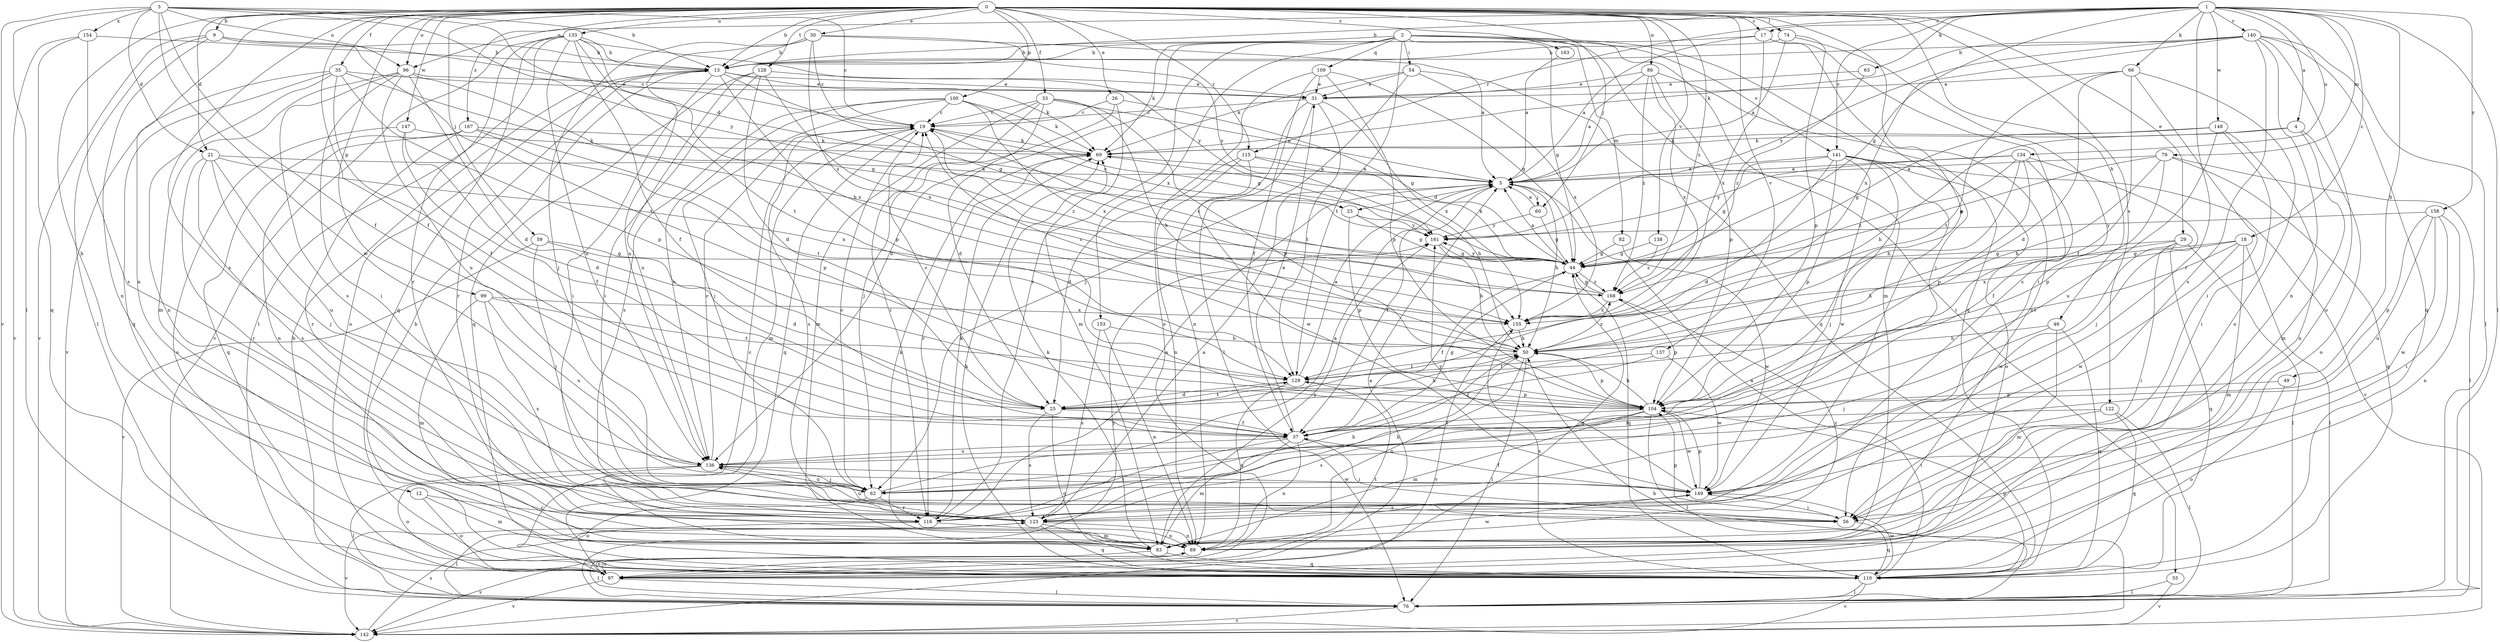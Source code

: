 strict digraph  {
0;
1;
2;
3;
4;
5;
9;
12;
13;
17;
18;
19;
21;
23;
25;
26;
29;
30;
31;
33;
35;
37;
44;
46;
49;
50;
54;
55;
56;
59;
60;
62;
63;
66;
69;
74;
76;
79;
82;
83;
86;
89;
96;
97;
99;
100;
104;
109;
110;
115;
116;
122;
123;
128;
129;
133;
134;
136;
137;
138;
140;
141;
142;
147;
148;
149;
153;
154;
155;
158;
161;
163;
167;
168;
0 -> 9  [label=b];
0 -> 12  [label=b];
0 -> 13  [label=b];
0 -> 17  [label=c];
0 -> 21  [label=d];
0 -> 26  [label=e];
0 -> 29  [label=e];
0 -> 30  [label=e];
0 -> 33  [label=f];
0 -> 35  [label=f];
0 -> 37  [label=f];
0 -> 46  [label=h];
0 -> 59  [label=j];
0 -> 60  [label=j];
0 -> 74  [label=l];
0 -> 86  [label=n];
0 -> 89  [label=n];
0 -> 96  [label=o];
0 -> 99  [label=p];
0 -> 100  [label=p];
0 -> 104  [label=p];
0 -> 115  [label=r];
0 -> 122  [label=s];
0 -> 123  [label=s];
0 -> 128  [label=t];
0 -> 133  [label=u];
0 -> 137  [label=v];
0 -> 138  [label=v];
0 -> 147  [label=w];
0 -> 163  [label=z];
0 -> 167  [label=z];
0 -> 168  [label=z];
1 -> 4  [label=a];
1 -> 13  [label=b];
1 -> 17  [label=c];
1 -> 18  [label=c];
1 -> 44  [label=g];
1 -> 49  [label=h];
1 -> 63  [label=k];
1 -> 66  [label=k];
1 -> 76  [label=l];
1 -> 79  [label=m];
1 -> 96  [label=o];
1 -> 115  [label=r];
1 -> 116  [label=r];
1 -> 134  [label=u];
1 -> 140  [label=v];
1 -> 141  [label=v];
1 -> 148  [label=w];
1 -> 158  [label=y];
2 -> 13  [label=b];
2 -> 44  [label=g];
2 -> 54  [label=i];
2 -> 55  [label=i];
2 -> 69  [label=k];
2 -> 82  [label=m];
2 -> 83  [label=m];
2 -> 109  [label=q];
2 -> 110  [label=q];
2 -> 116  [label=r];
2 -> 129  [label=t];
2 -> 136  [label=u];
2 -> 141  [label=v];
2 -> 153  [label=x];
3 -> 13  [label=b];
3 -> 19  [label=c];
3 -> 21  [label=d];
3 -> 23  [label=d];
3 -> 37  [label=f];
3 -> 76  [label=l];
3 -> 96  [label=o];
3 -> 142  [label=v];
3 -> 149  [label=w];
3 -> 154  [label=x];
3 -> 161  [label=y];
4 -> 50  [label=h];
4 -> 69  [label=k];
4 -> 83  [label=m];
4 -> 97  [label=o];
5 -> 23  [label=d];
5 -> 37  [label=f];
5 -> 50  [label=h];
5 -> 60  [label=j];
9 -> 13  [label=b];
9 -> 19  [label=c];
9 -> 76  [label=l];
9 -> 89  [label=n];
9 -> 129  [label=t];
9 -> 142  [label=v];
12 -> 83  [label=m];
12 -> 97  [label=o];
12 -> 116  [label=r];
13 -> 31  [label=e];
13 -> 44  [label=g];
13 -> 56  [label=i];
13 -> 69  [label=k];
13 -> 97  [label=o];
13 -> 104  [label=p];
13 -> 116  [label=r];
17 -> 5  [label=a];
17 -> 13  [label=b];
17 -> 62  [label=j];
17 -> 123  [label=s];
17 -> 155  [label=x];
18 -> 44  [label=g];
18 -> 76  [label=l];
18 -> 83  [label=m];
18 -> 129  [label=t];
18 -> 149  [label=w];
18 -> 155  [label=x];
19 -> 69  [label=k];
19 -> 83  [label=m];
19 -> 110  [label=q];
19 -> 123  [label=s];
19 -> 168  [label=z];
21 -> 5  [label=a];
21 -> 62  [label=j];
21 -> 116  [label=r];
21 -> 123  [label=s];
21 -> 136  [label=u];
21 -> 155  [label=x];
23 -> 19  [label=c];
23 -> 44  [label=g];
23 -> 104  [label=p];
23 -> 161  [label=y];
25 -> 19  [label=c];
25 -> 37  [label=f];
25 -> 50  [label=h];
25 -> 110  [label=q];
25 -> 123  [label=s];
25 -> 129  [label=t];
26 -> 19  [label=c];
26 -> 44  [label=g];
26 -> 62  [label=j];
26 -> 83  [label=m];
29 -> 44  [label=g];
29 -> 50  [label=h];
29 -> 56  [label=i];
29 -> 76  [label=l];
29 -> 110  [label=q];
29 -> 149  [label=w];
30 -> 5  [label=a];
30 -> 13  [label=b];
30 -> 19  [label=c];
30 -> 62  [label=j];
30 -> 136  [label=u];
30 -> 161  [label=y];
30 -> 168  [label=z];
31 -> 19  [label=c];
31 -> 76  [label=l];
31 -> 89  [label=n];
31 -> 129  [label=t];
31 -> 155  [label=x];
33 -> 5  [label=a];
33 -> 19  [label=c];
33 -> 25  [label=d];
33 -> 50  [label=h];
33 -> 83  [label=m];
33 -> 104  [label=p];
33 -> 116  [label=r];
35 -> 31  [label=e];
35 -> 37  [label=f];
35 -> 89  [label=n];
35 -> 104  [label=p];
35 -> 110  [label=q];
35 -> 142  [label=v];
35 -> 155  [label=x];
37 -> 31  [label=e];
37 -> 44  [label=g];
37 -> 56  [label=i];
37 -> 83  [label=m];
37 -> 89  [label=n];
37 -> 116  [label=r];
37 -> 136  [label=u];
44 -> 5  [label=a];
44 -> 37  [label=f];
44 -> 69  [label=k];
44 -> 110  [label=q];
44 -> 161  [label=y];
44 -> 168  [label=z];
46 -> 50  [label=h];
46 -> 62  [label=j];
46 -> 83  [label=m];
46 -> 110  [label=q];
49 -> 97  [label=o];
49 -> 104  [label=p];
50 -> 19  [label=c];
50 -> 76  [label=l];
50 -> 89  [label=n];
50 -> 104  [label=p];
50 -> 129  [label=t];
50 -> 168  [label=z];
54 -> 31  [label=e];
54 -> 62  [label=j];
54 -> 69  [label=k];
54 -> 110  [label=q];
54 -> 155  [label=x];
55 -> 76  [label=l];
55 -> 142  [label=v];
56 -> 104  [label=p];
56 -> 110  [label=q];
56 -> 136  [label=u];
59 -> 25  [label=d];
59 -> 44  [label=g];
59 -> 62  [label=j];
59 -> 142  [label=v];
60 -> 5  [label=a];
60 -> 44  [label=g];
60 -> 161  [label=y];
62 -> 5  [label=a];
62 -> 19  [label=c];
62 -> 97  [label=o];
62 -> 116  [label=r];
62 -> 136  [label=u];
63 -> 31  [label=e];
63 -> 168  [label=z];
66 -> 25  [label=d];
66 -> 31  [label=e];
66 -> 37  [label=f];
66 -> 56  [label=i];
66 -> 97  [label=o];
66 -> 129  [label=t];
69 -> 5  [label=a];
69 -> 116  [label=r];
74 -> 5  [label=a];
74 -> 13  [label=b];
74 -> 56  [label=i];
74 -> 104  [label=p];
76 -> 13  [label=b];
76 -> 142  [label=v];
76 -> 161  [label=y];
79 -> 5  [label=a];
79 -> 44  [label=g];
79 -> 50  [label=h];
79 -> 76  [label=l];
79 -> 104  [label=p];
79 -> 110  [label=q];
82 -> 44  [label=g];
82 -> 149  [label=w];
83 -> 69  [label=k];
83 -> 76  [label=l];
83 -> 110  [label=q];
83 -> 149  [label=w];
83 -> 161  [label=y];
83 -> 168  [label=z];
86 -> 5  [label=a];
86 -> 31  [label=e];
86 -> 89  [label=n];
86 -> 104  [label=p];
86 -> 155  [label=x];
86 -> 168  [label=z];
89 -> 69  [label=k];
89 -> 97  [label=o];
89 -> 142  [label=v];
96 -> 25  [label=d];
96 -> 31  [label=e];
96 -> 44  [label=g];
96 -> 56  [label=i];
96 -> 83  [label=m];
96 -> 123  [label=s];
96 -> 136  [label=u];
97 -> 5  [label=a];
97 -> 19  [label=c];
97 -> 44  [label=g];
97 -> 76  [label=l];
97 -> 89  [label=n];
97 -> 129  [label=t];
97 -> 142  [label=v];
99 -> 83  [label=m];
99 -> 123  [label=s];
99 -> 129  [label=t];
99 -> 136  [label=u];
99 -> 155  [label=x];
100 -> 19  [label=c];
100 -> 44  [label=g];
100 -> 62  [label=j];
100 -> 69  [label=k];
100 -> 123  [label=s];
100 -> 136  [label=u];
100 -> 155  [label=x];
104 -> 37  [label=f];
104 -> 50  [label=h];
104 -> 76  [label=l];
104 -> 83  [label=m];
104 -> 123  [label=s];
104 -> 149  [label=w];
109 -> 31  [label=e];
109 -> 37  [label=f];
109 -> 44  [label=g];
109 -> 97  [label=o];
109 -> 104  [label=p];
110 -> 5  [label=a];
110 -> 13  [label=b];
110 -> 69  [label=k];
110 -> 76  [label=l];
110 -> 104  [label=p];
110 -> 142  [label=v];
110 -> 149  [label=w];
110 -> 155  [label=x];
115 -> 5  [label=a];
115 -> 25  [label=d];
115 -> 50  [label=h];
115 -> 89  [label=n];
115 -> 149  [label=w];
116 -> 5  [label=a];
116 -> 50  [label=h];
116 -> 69  [label=k];
116 -> 76  [label=l];
116 -> 89  [label=n];
122 -> 37  [label=f];
122 -> 56  [label=i];
122 -> 76  [label=l];
122 -> 110  [label=q];
123 -> 5  [label=a];
123 -> 50  [label=h];
123 -> 83  [label=m];
123 -> 89  [label=n];
123 -> 110  [label=q];
123 -> 142  [label=v];
128 -> 25  [label=d];
128 -> 31  [label=e];
128 -> 56  [label=i];
128 -> 110  [label=q];
128 -> 136  [label=u];
128 -> 155  [label=x];
129 -> 5  [label=a];
129 -> 25  [label=d];
129 -> 89  [label=n];
129 -> 104  [label=p];
133 -> 13  [label=b];
133 -> 37  [label=f];
133 -> 50  [label=h];
133 -> 76  [label=l];
133 -> 110  [label=q];
133 -> 116  [label=r];
133 -> 129  [label=t];
133 -> 136  [label=u];
133 -> 142  [label=v];
133 -> 161  [label=y];
134 -> 5  [label=a];
134 -> 37  [label=f];
134 -> 50  [label=h];
134 -> 62  [label=j];
134 -> 104  [label=p];
134 -> 161  [label=y];
134 -> 168  [label=z];
136 -> 19  [label=c];
136 -> 62  [label=j];
136 -> 76  [label=l];
136 -> 97  [label=o];
136 -> 149  [label=w];
137 -> 37  [label=f];
137 -> 129  [label=t];
137 -> 149  [label=w];
138 -> 44  [label=g];
138 -> 168  [label=z];
140 -> 13  [label=b];
140 -> 69  [label=k];
140 -> 76  [label=l];
140 -> 89  [label=n];
140 -> 97  [label=o];
140 -> 110  [label=q];
140 -> 123  [label=s];
140 -> 155  [label=x];
140 -> 161  [label=y];
141 -> 5  [label=a];
141 -> 25  [label=d];
141 -> 44  [label=g];
141 -> 62  [label=j];
141 -> 97  [label=o];
141 -> 104  [label=p];
141 -> 116  [label=r];
141 -> 142  [label=v];
141 -> 149  [label=w];
142 -> 50  [label=h];
142 -> 123  [label=s];
147 -> 25  [label=d];
147 -> 37  [label=f];
147 -> 69  [label=k];
147 -> 97  [label=o];
148 -> 44  [label=g];
148 -> 56  [label=i];
148 -> 69  [label=k];
148 -> 89  [label=n];
148 -> 136  [label=u];
149 -> 37  [label=f];
149 -> 56  [label=i];
149 -> 104  [label=p];
149 -> 123  [label=s];
149 -> 161  [label=y];
153 -> 50  [label=h];
153 -> 89  [label=n];
153 -> 123  [label=s];
154 -> 13  [label=b];
154 -> 110  [label=q];
154 -> 123  [label=s];
154 -> 142  [label=v];
155 -> 50  [label=h];
155 -> 142  [label=v];
158 -> 56  [label=i];
158 -> 89  [label=n];
158 -> 104  [label=p];
158 -> 136  [label=u];
158 -> 149  [label=w];
158 -> 161  [label=y];
161 -> 44  [label=g];
161 -> 50  [label=h];
163 -> 5  [label=a];
167 -> 69  [label=k];
167 -> 89  [label=n];
167 -> 104  [label=p];
167 -> 110  [label=q];
167 -> 116  [label=r];
167 -> 129  [label=t];
168 -> 19  [label=c];
168 -> 44  [label=g];
168 -> 104  [label=p];
168 -> 155  [label=x];
}
